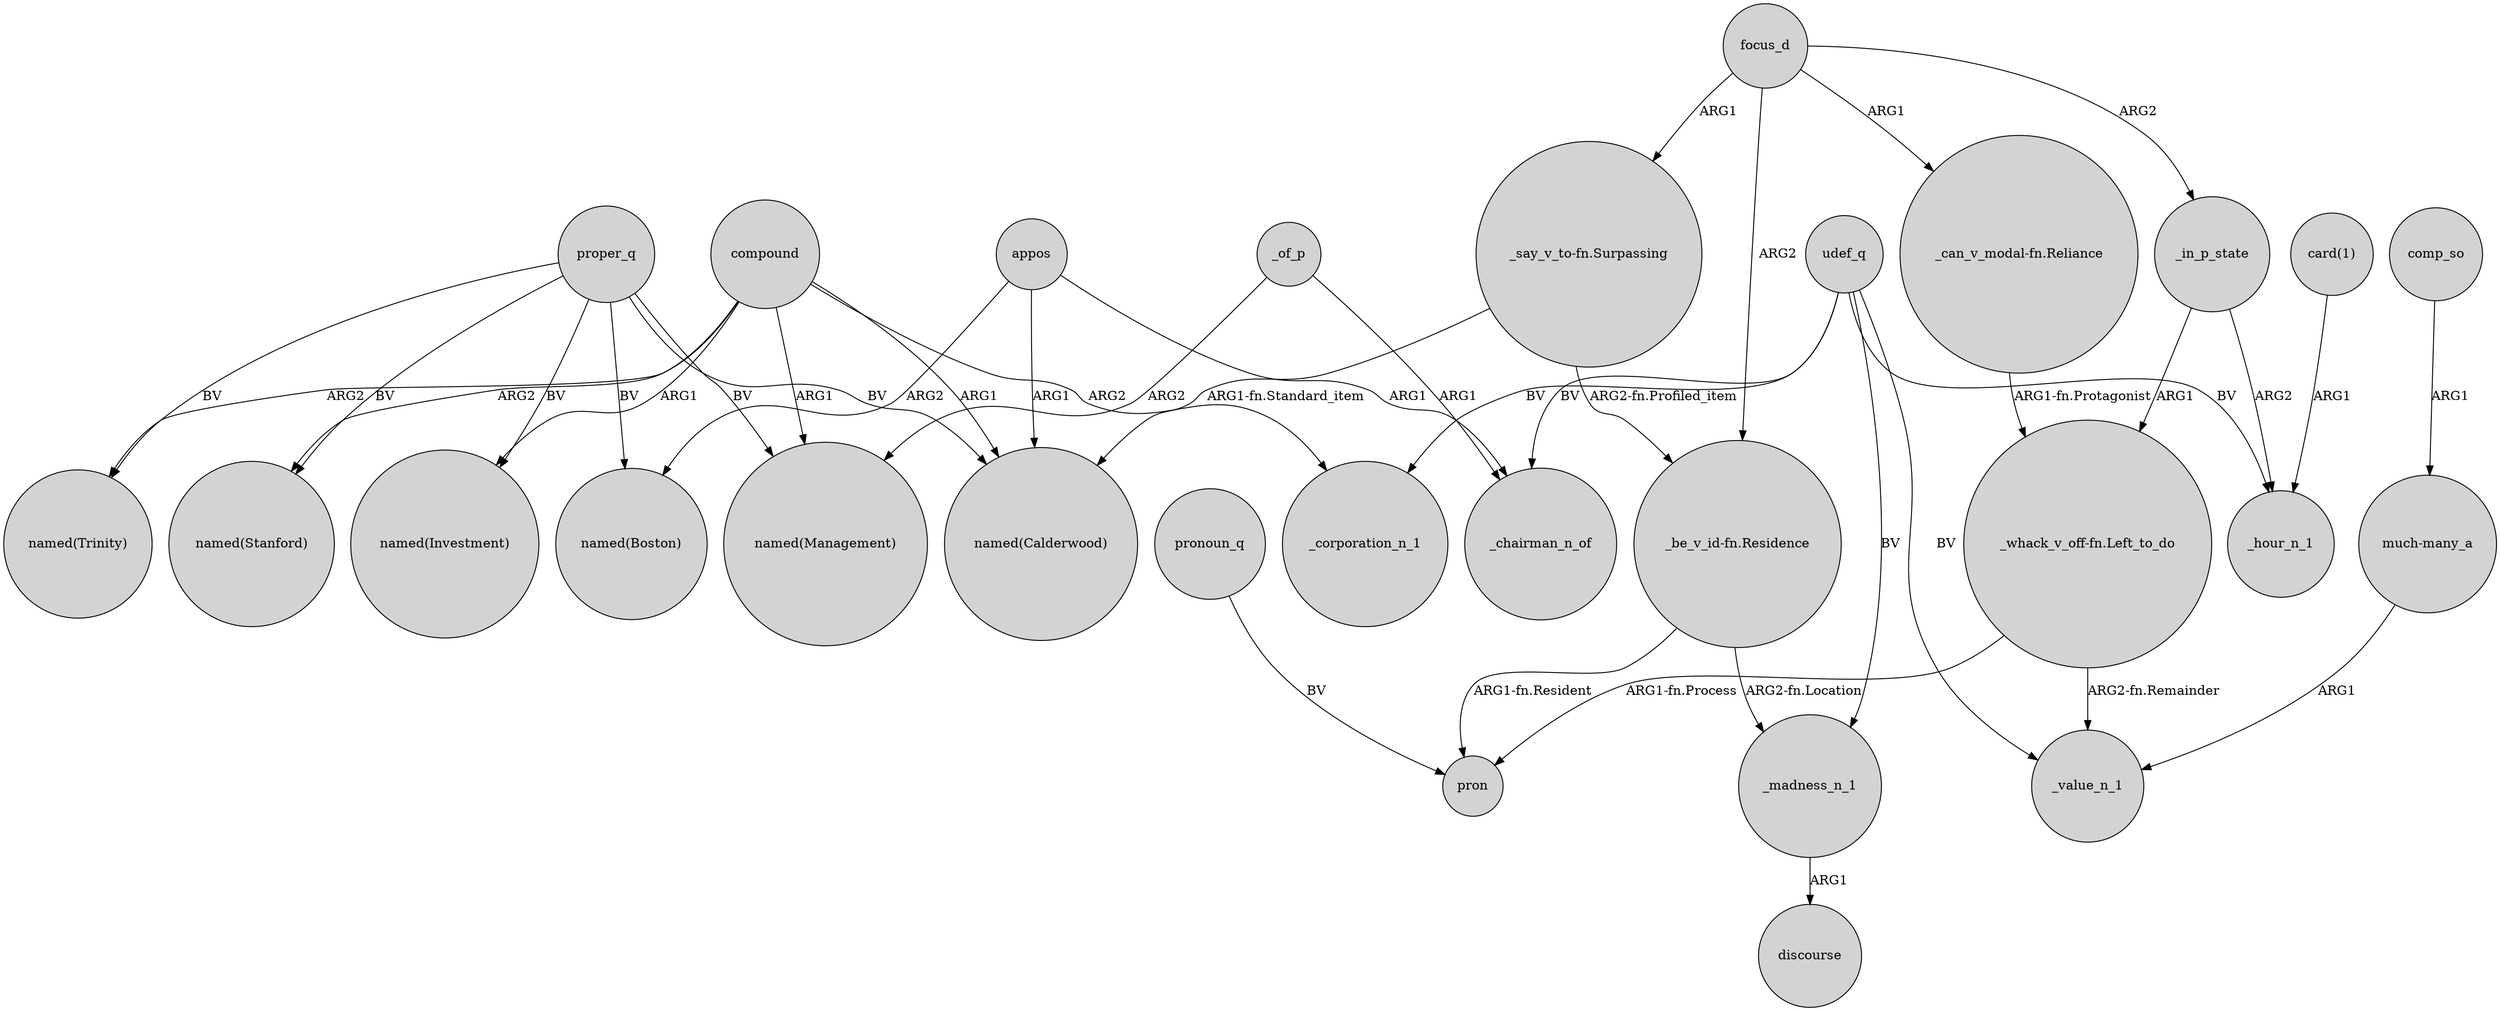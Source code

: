 digraph {
	node [shape=circle style=filled]
	proper_q -> "named(Calderwood)" [label=BV]
	proper_q -> "named(Trinity)" [label=BV]
	proper_q -> "named(Stanford)" [label=BV]
	focus_d -> "_can_v_modal-fn.Reliance" [label=ARG1]
	focus_d -> _in_p_state [label=ARG2]
	compound -> "named(Stanford)" [label=ARG2]
	"_say_v_to-fn.Surpassing" -> "_be_v_id-fn.Residence" [label="ARG2-fn.Profiled_item"]
	udef_q -> _madness_n_1 [label=BV]
	proper_q -> "named(Investment)" [label=BV]
	focus_d -> "_be_v_id-fn.Residence" [label=ARG2]
	udef_q -> _chairman_n_of [label=BV]
	_madness_n_1 -> discourse [label=ARG1]
	compound -> "named(Management)" [label=ARG1]
	"_can_v_modal-fn.Reliance" -> "_whack_v_off-fn.Left_to_do" [label="ARG1-fn.Protagonist"]
	"_say_v_to-fn.Surpassing" -> "named(Calderwood)" [label="ARG1-fn.Standard_item"]
	udef_q -> _value_n_1 [label=BV]
	proper_q -> "named(Boston)" [label=BV]
	appos -> "named(Calderwood)" [label=ARG1]
	_in_p_state -> "_whack_v_off-fn.Left_to_do" [label=ARG1]
	proper_q -> "named(Management)" [label=BV]
	"_be_v_id-fn.Residence" -> pron [label="ARG1-fn.Resident"]
	"card(1)" -> _hour_n_1 [label=ARG1]
	pronoun_q -> pron [label=BV]
	appos -> "named(Boston)" [label=ARG2]
	compound -> "named(Calderwood)" [label=ARG1]
	_of_p -> _chairman_n_of [label=ARG1]
	_in_p_state -> _hour_n_1 [label=ARG2]
	appos -> _chairman_n_of [label=ARG1]
	_of_p -> "named(Management)" [label=ARG2]
	udef_q -> _hour_n_1 [label=BV]
	compound -> _corporation_n_1 [label=ARG2]
	compound -> "named(Trinity)" [label=ARG2]
	"_be_v_id-fn.Residence" -> _madness_n_1 [label="ARG2-fn.Location"]
	udef_q -> _corporation_n_1 [label=BV]
	focus_d -> "_say_v_to-fn.Surpassing" [label=ARG1]
	"much-many_a" -> _value_n_1 [label=ARG1]
	comp_so -> "much-many_a" [label=ARG1]
	"_whack_v_off-fn.Left_to_do" -> pron [label="ARG1-fn.Process"]
	"_whack_v_off-fn.Left_to_do" -> _value_n_1 [label="ARG2-fn.Remainder"]
	compound -> "named(Investment)" [label=ARG1]
}
